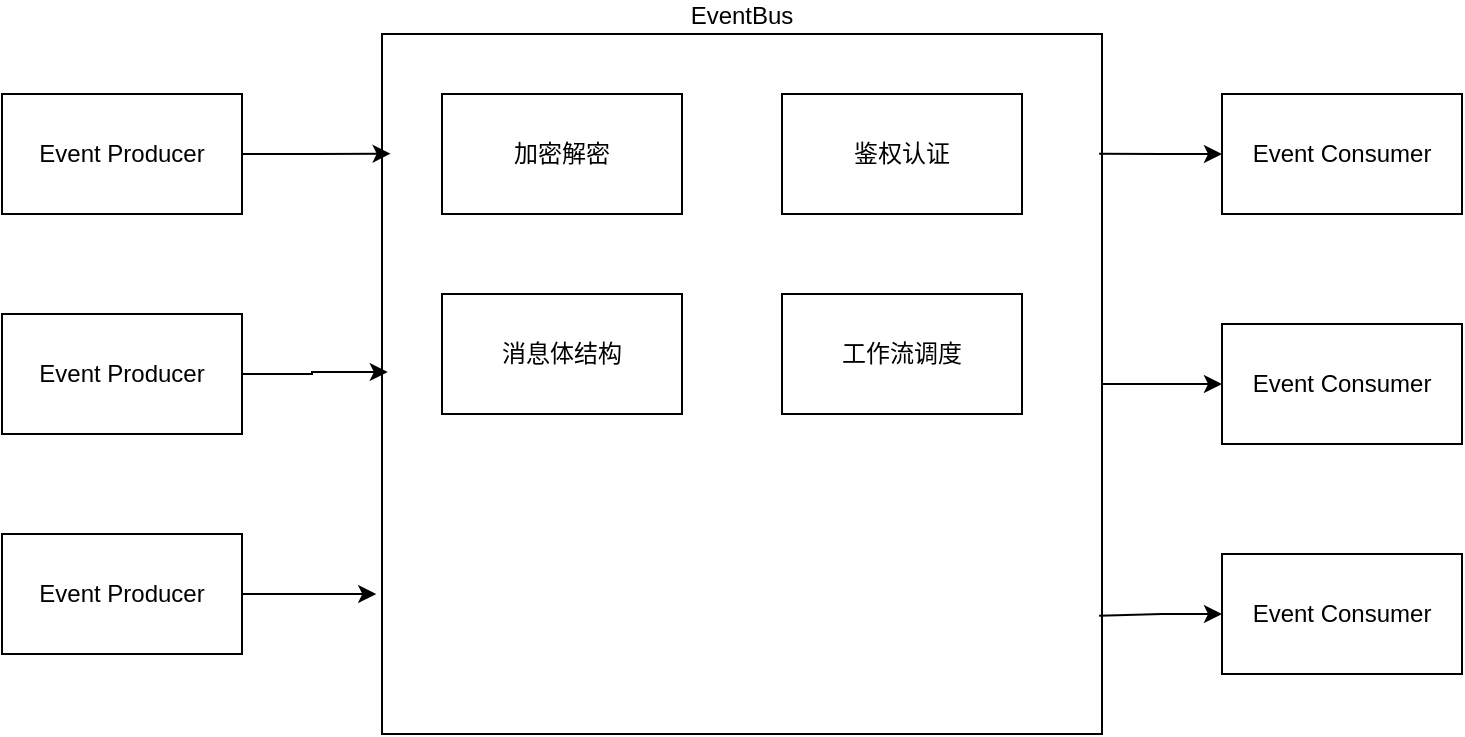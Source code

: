 <mxfile version="21.6.1" type="device">
  <diagram name="第 1 页" id="Fqoe8OAIiyuvyCsMI63X">
    <mxGraphModel dx="780" dy="496" grid="1" gridSize="10" guides="1" tooltips="1" connect="1" arrows="1" fold="1" page="1" pageScale="1" pageWidth="827" pageHeight="1169" math="0" shadow="0">
      <root>
        <mxCell id="0" />
        <mxCell id="1" parent="0" />
        <mxCell id="AU_j9FqX1kTOQFCKBFk9-1" value="EventBus" style="rounded=0;whiteSpace=wrap;html=1;labelPosition=center;verticalLabelPosition=top;align=center;verticalAlign=bottom;" parent="1" vertex="1">
          <mxGeometry x="250" y="80" width="360" height="350" as="geometry" />
        </mxCell>
        <mxCell id="AU_j9FqX1kTOQFCKBFk9-8" style="edgeStyle=orthogonalEdgeStyle;rounded=0;orthogonalLoop=1;jettySize=auto;html=1;exitX=1;exitY=0.5;exitDx=0;exitDy=0;entryX=0.012;entryY=0.171;entryDx=0;entryDy=0;entryPerimeter=0;" parent="1" source="AU_j9FqX1kTOQFCKBFk9-2" target="AU_j9FqX1kTOQFCKBFk9-1" edge="1">
          <mxGeometry relative="1" as="geometry">
            <Array as="points" />
          </mxGeometry>
        </mxCell>
        <mxCell id="AU_j9FqX1kTOQFCKBFk9-2" value="Event Producer" style="rounded=0;whiteSpace=wrap;html=1;" parent="1" vertex="1">
          <mxGeometry x="60" y="110" width="120" height="60" as="geometry" />
        </mxCell>
        <mxCell id="AU_j9FqX1kTOQFCKBFk9-9" style="edgeStyle=orthogonalEdgeStyle;rounded=0;orthogonalLoop=1;jettySize=auto;html=1;exitX=1;exitY=0.5;exitDx=0;exitDy=0;entryX=0.008;entryY=0.483;entryDx=0;entryDy=0;entryPerimeter=0;" parent="1" source="AU_j9FqX1kTOQFCKBFk9-3" target="AU_j9FqX1kTOQFCKBFk9-1" edge="1">
          <mxGeometry relative="1" as="geometry" />
        </mxCell>
        <mxCell id="AU_j9FqX1kTOQFCKBFk9-3" value="Event Producer" style="rounded=0;whiteSpace=wrap;html=1;" parent="1" vertex="1">
          <mxGeometry x="60" y="220" width="120" height="60" as="geometry" />
        </mxCell>
        <mxCell id="AU_j9FqX1kTOQFCKBFk9-10" style="edgeStyle=orthogonalEdgeStyle;rounded=0;orthogonalLoop=1;jettySize=auto;html=1;exitX=1;exitY=0.5;exitDx=0;exitDy=0;entryX=-0.008;entryY=0.8;entryDx=0;entryDy=0;entryPerimeter=0;" parent="1" source="AU_j9FqX1kTOQFCKBFk9-4" target="AU_j9FqX1kTOQFCKBFk9-1" edge="1">
          <mxGeometry relative="1" as="geometry" />
        </mxCell>
        <mxCell id="AU_j9FqX1kTOQFCKBFk9-4" value="Event Producer" style="rounded=0;whiteSpace=wrap;html=1;" parent="1" vertex="1">
          <mxGeometry x="60" y="330" width="120" height="60" as="geometry" />
        </mxCell>
        <mxCell id="AU_j9FqX1kTOQFCKBFk9-14" style="edgeStyle=orthogonalEdgeStyle;rounded=0;orthogonalLoop=1;jettySize=auto;html=1;exitX=0;exitY=0.5;exitDx=0;exitDy=0;entryX=0.996;entryY=0.171;entryDx=0;entryDy=0;entryPerimeter=0;startArrow=classic;startFill=1;endArrow=none;endFill=0;" parent="1" source="AU_j9FqX1kTOQFCKBFk9-5" target="AU_j9FqX1kTOQFCKBFk9-1" edge="1">
          <mxGeometry relative="1" as="geometry" />
        </mxCell>
        <mxCell id="AU_j9FqX1kTOQFCKBFk9-5" value="Event Consumer" style="rounded=0;whiteSpace=wrap;html=1;" parent="1" vertex="1">
          <mxGeometry x="670" y="110" width="120" height="60" as="geometry" />
        </mxCell>
        <mxCell id="AU_j9FqX1kTOQFCKBFk9-15" style="edgeStyle=orthogonalEdgeStyle;rounded=0;orthogonalLoop=1;jettySize=auto;html=1;exitX=0;exitY=0.5;exitDx=0;exitDy=0;entryX=1;entryY=0.5;entryDx=0;entryDy=0;endArrow=none;endFill=0;startArrow=classic;startFill=1;" parent="1" source="AU_j9FqX1kTOQFCKBFk9-6" target="AU_j9FqX1kTOQFCKBFk9-1" edge="1">
          <mxGeometry relative="1" as="geometry" />
        </mxCell>
        <mxCell id="AU_j9FqX1kTOQFCKBFk9-6" value="Event Consumer" style="rounded=0;whiteSpace=wrap;html=1;" parent="1" vertex="1">
          <mxGeometry x="670" y="225" width="120" height="60" as="geometry" />
        </mxCell>
        <mxCell id="AU_j9FqX1kTOQFCKBFk9-17" style="edgeStyle=orthogonalEdgeStyle;rounded=0;orthogonalLoop=1;jettySize=auto;html=1;exitX=0;exitY=0.5;exitDx=0;exitDy=0;entryX=0.996;entryY=0.831;entryDx=0;entryDy=0;entryPerimeter=0;startArrow=classic;startFill=1;endArrow=none;endFill=0;" parent="1" source="AU_j9FqX1kTOQFCKBFk9-7" target="AU_j9FqX1kTOQFCKBFk9-1" edge="1">
          <mxGeometry relative="1" as="geometry" />
        </mxCell>
        <mxCell id="AU_j9FqX1kTOQFCKBFk9-7" value="Event Consumer" style="rounded=0;whiteSpace=wrap;html=1;" parent="1" vertex="1">
          <mxGeometry x="670" y="340" width="120" height="60" as="geometry" />
        </mxCell>
        <mxCell id="AU_j9FqX1kTOQFCKBFk9-18" value="加密解密" style="rounded=0;whiteSpace=wrap;html=1;" parent="1" vertex="1">
          <mxGeometry x="280" y="110" width="120" height="60" as="geometry" />
        </mxCell>
        <mxCell id="AU_j9FqX1kTOQFCKBFk9-19" value="鉴权认证" style="rounded=0;whiteSpace=wrap;html=1;" parent="1" vertex="1">
          <mxGeometry x="450" y="110" width="120" height="60" as="geometry" />
        </mxCell>
        <mxCell id="AU_j9FqX1kTOQFCKBFk9-20" value="消息体结构" style="rounded=0;whiteSpace=wrap;html=1;" parent="1" vertex="1">
          <mxGeometry x="280" y="210" width="120" height="60" as="geometry" />
        </mxCell>
        <mxCell id="AU_j9FqX1kTOQFCKBFk9-21" value="工作流调度" style="rounded=0;whiteSpace=wrap;html=1;" parent="1" vertex="1">
          <mxGeometry x="450" y="210" width="120" height="60" as="geometry" />
        </mxCell>
      </root>
    </mxGraphModel>
  </diagram>
</mxfile>
